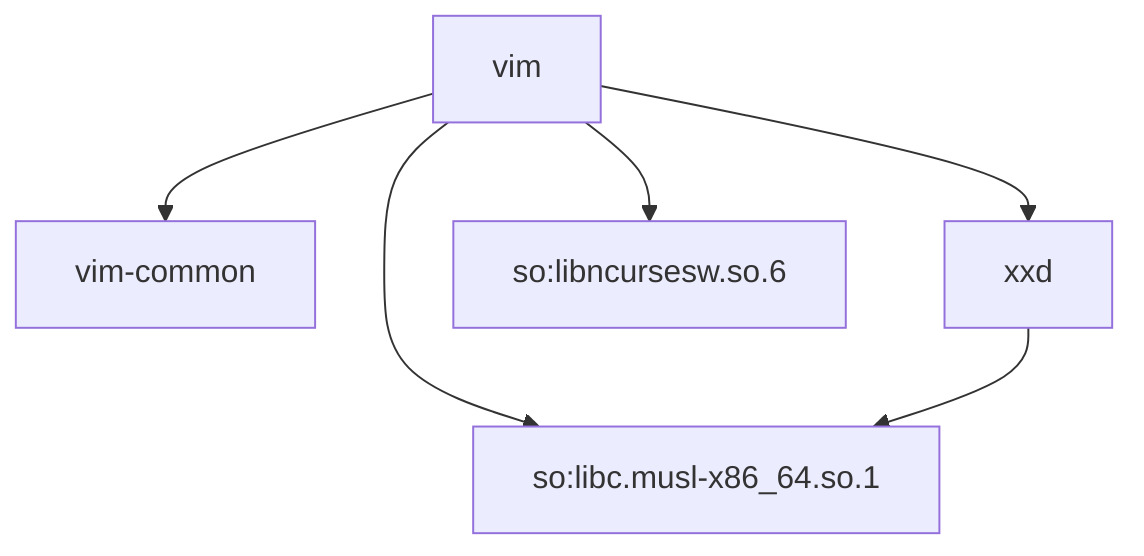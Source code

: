 graph TD
    vim --> vim-common
    vim --> xxd
    vim --> so:libc.musl-x86_64.so.1
    vim --> so:libncursesw.so.6
    vim-common
    xxd --> so:libc.musl-x86_64.so.1
    so:libc.musl-x86_64.so.1
    so:libncursesw.so.6
